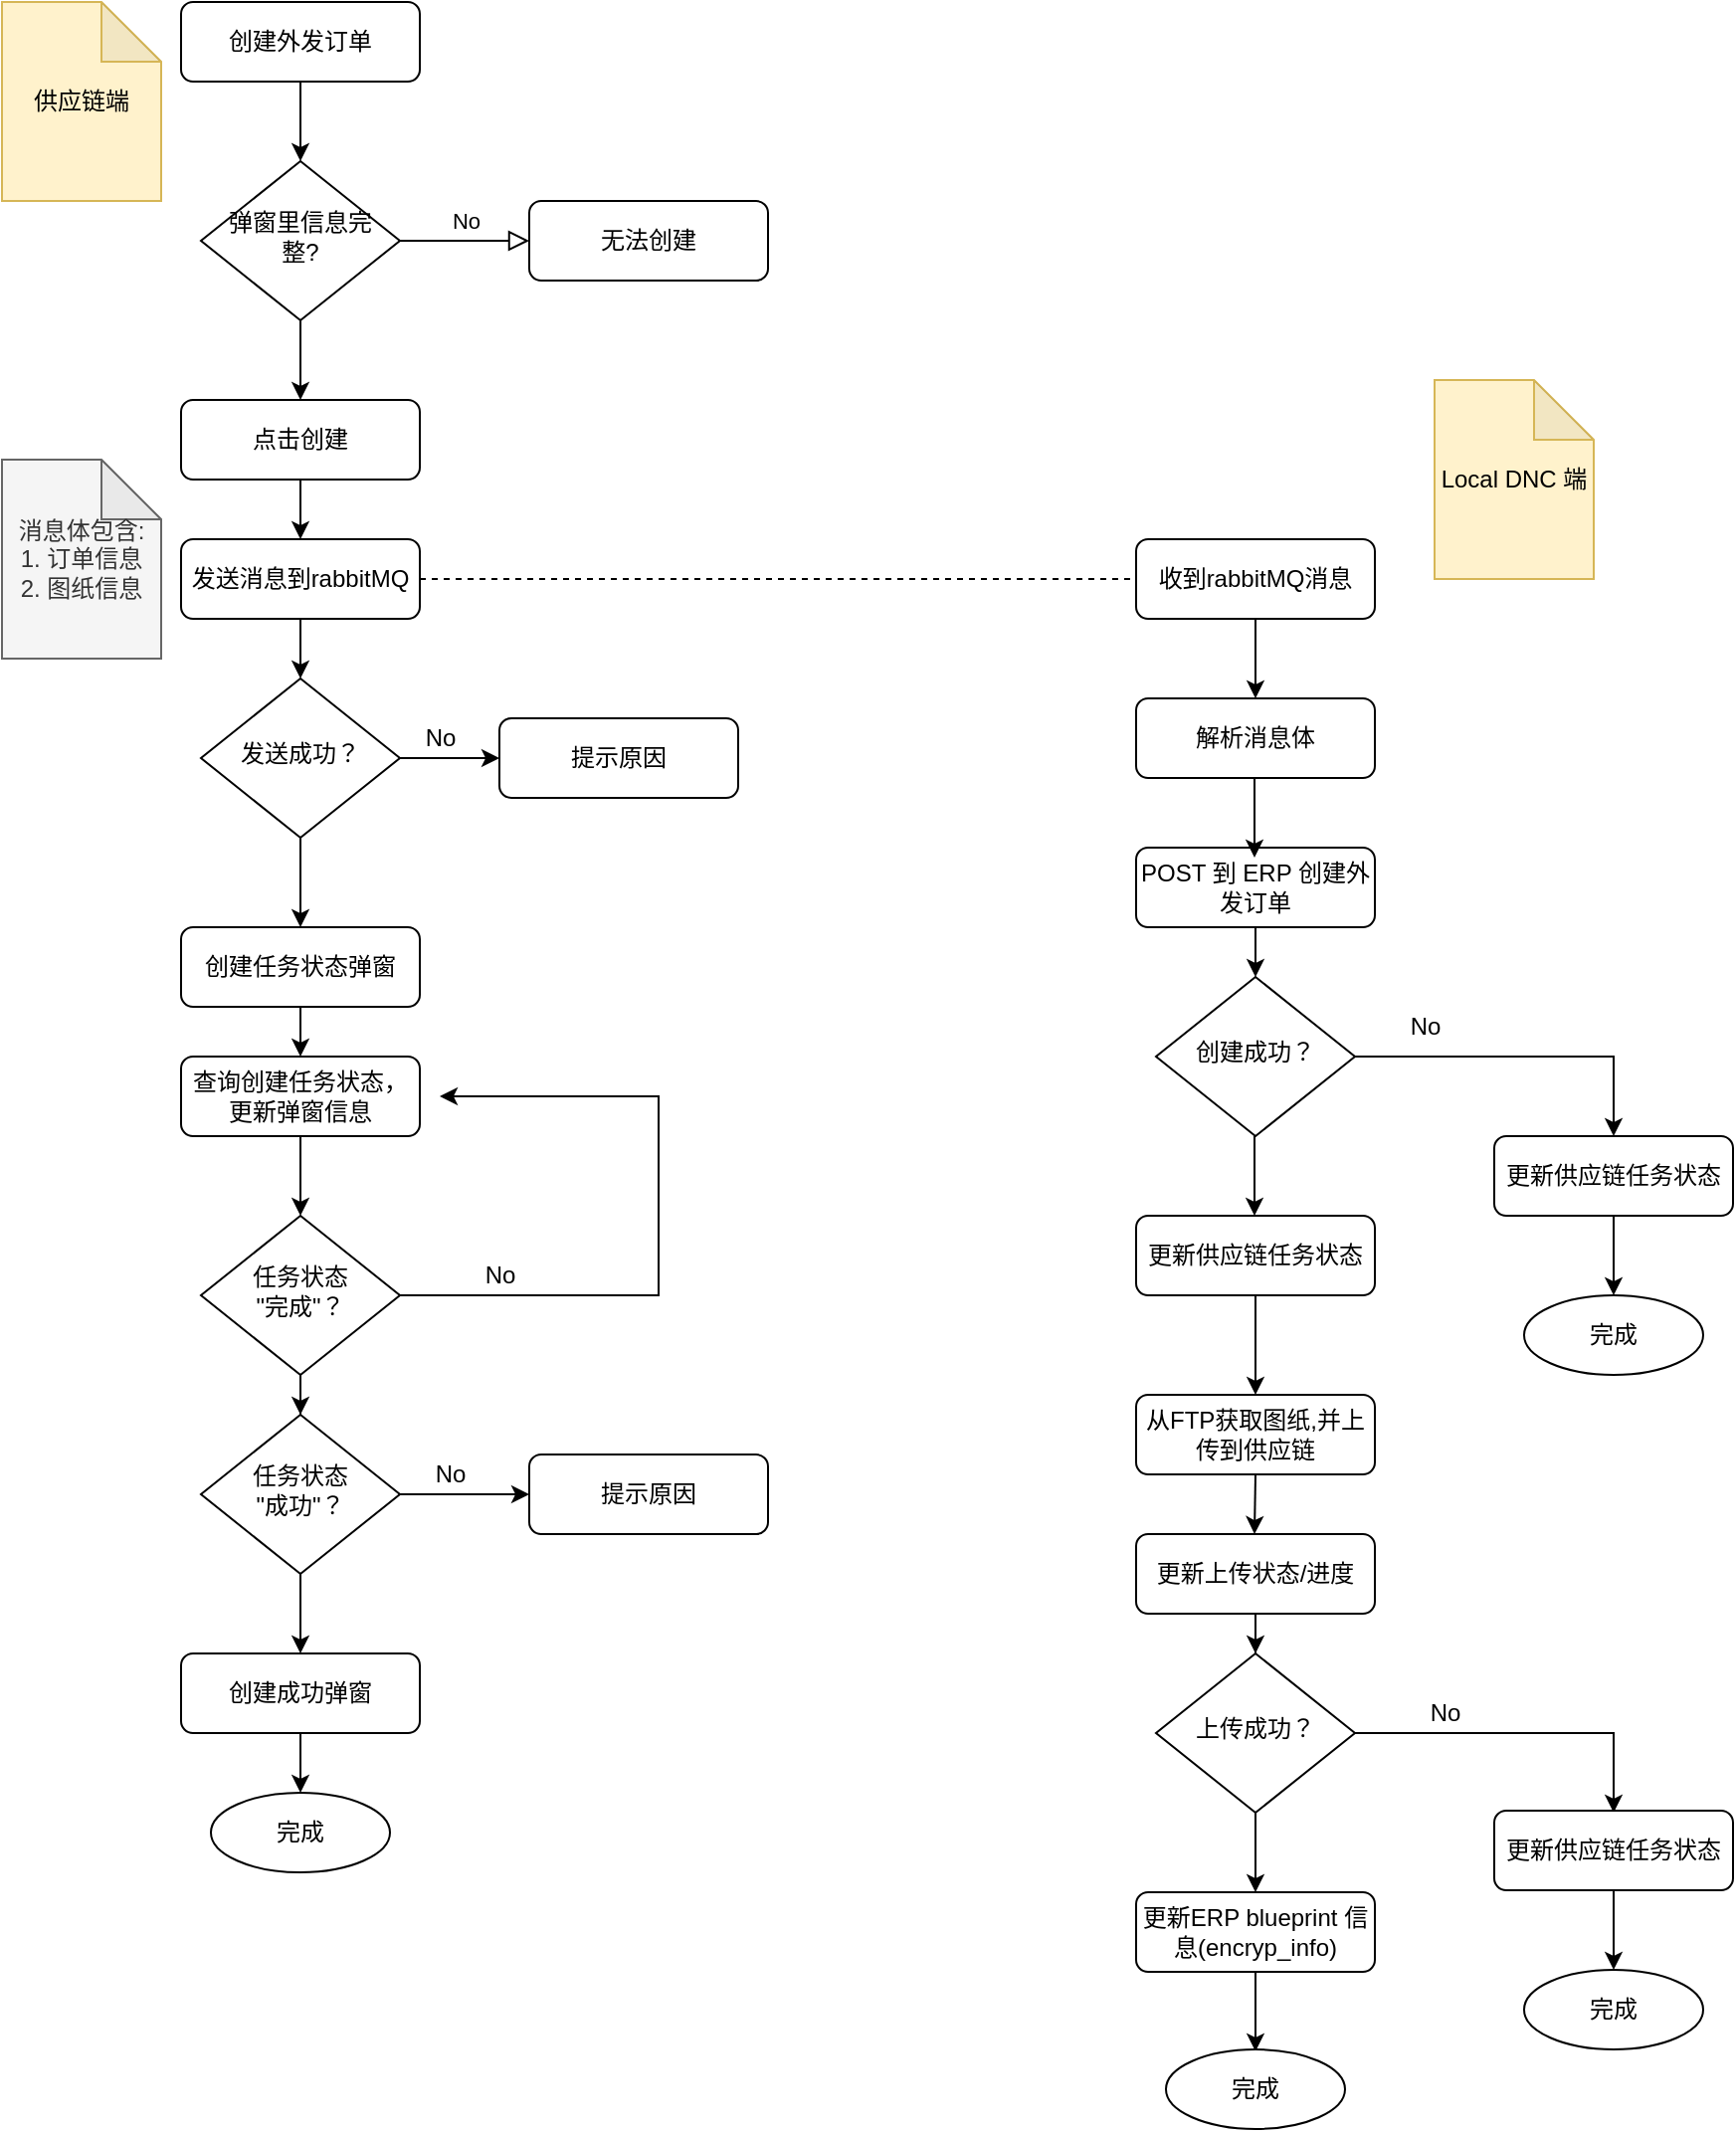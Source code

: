 <mxfile version="13.0.9" type="github">
  <diagram id="C5RBs43oDa-KdzZeNtuy" name="Page-1">
    <mxGraphModel dx="1197" dy="715" grid="1" gridSize="10" guides="1" tooltips="1" connect="1" arrows="1" fold="1" page="1" pageScale="1" pageWidth="827" pageHeight="1169" math="0" shadow="0">
      <root>
        <mxCell id="WIyWlLk6GJQsqaUBKTNV-0" />
        <mxCell id="WIyWlLk6GJQsqaUBKTNV-1" parent="WIyWlLk6GJQsqaUBKTNV-0" />
        <mxCell id="MfrIPXdbmn4lJZThsnk2-32" value="" style="edgeStyle=orthogonalEdgeStyle;rounded=0;orthogonalLoop=1;jettySize=auto;html=1;" parent="WIyWlLk6GJQsqaUBKTNV-1" source="WIyWlLk6GJQsqaUBKTNV-3" target="WIyWlLk6GJQsqaUBKTNV-6" edge="1">
          <mxGeometry relative="1" as="geometry" />
        </mxCell>
        <mxCell id="WIyWlLk6GJQsqaUBKTNV-3" value="创建外发订单" style="rounded=1;whiteSpace=wrap;html=1;fontSize=12;glass=0;strokeWidth=1;shadow=0;" parent="WIyWlLk6GJQsqaUBKTNV-1" vertex="1">
          <mxGeometry x="100" y="140" width="120" height="40" as="geometry" />
        </mxCell>
        <mxCell id="WIyWlLk6GJQsqaUBKTNV-5" value="No" style="edgeStyle=orthogonalEdgeStyle;rounded=0;html=1;jettySize=auto;orthogonalLoop=1;fontSize=11;endArrow=block;endFill=0;endSize=8;strokeWidth=1;shadow=0;labelBackgroundColor=none;" parent="WIyWlLk6GJQsqaUBKTNV-1" source="WIyWlLk6GJQsqaUBKTNV-6" target="WIyWlLk6GJQsqaUBKTNV-7" edge="1">
          <mxGeometry y="10" relative="1" as="geometry">
            <mxPoint as="offset" />
          </mxGeometry>
        </mxCell>
        <mxCell id="WIyWlLk6GJQsqaUBKTNV-6" value="弹窗里信息完整?" style="rhombus;whiteSpace=wrap;html=1;shadow=0;fontFamily=Helvetica;fontSize=12;align=center;strokeWidth=1;spacing=6;spacingTop=-4;" parent="WIyWlLk6GJQsqaUBKTNV-1" vertex="1">
          <mxGeometry x="110" y="220" width="100" height="80" as="geometry" />
        </mxCell>
        <mxCell id="WIyWlLk6GJQsqaUBKTNV-7" value="无法创建" style="rounded=1;whiteSpace=wrap;html=1;fontSize=12;glass=0;strokeWidth=1;shadow=0;" parent="WIyWlLk6GJQsqaUBKTNV-1" vertex="1">
          <mxGeometry x="275" y="240" width="120" height="40" as="geometry" />
        </mxCell>
        <mxCell id="MfrIPXdbmn4lJZThsnk2-5" value="" style="edgeStyle=orthogonalEdgeStyle;rounded=0;orthogonalLoop=1;jettySize=auto;html=1;" parent="WIyWlLk6GJQsqaUBKTNV-1" source="MfrIPXdbmn4lJZThsnk2-9" target="MfrIPXdbmn4lJZThsnk2-3" edge="1">
          <mxGeometry relative="1" as="geometry" />
        </mxCell>
        <mxCell id="MfrIPXdbmn4lJZThsnk2-1" value="点击创建" style="rounded=1;whiteSpace=wrap;html=1;fontSize=12;glass=0;strokeWidth=1;shadow=0;" parent="WIyWlLk6GJQsqaUBKTNV-1" vertex="1">
          <mxGeometry x="100" y="340" width="120" height="40" as="geometry" />
        </mxCell>
        <mxCell id="MfrIPXdbmn4lJZThsnk2-8" value="" style="edgeStyle=orthogonalEdgeStyle;rounded=0;orthogonalLoop=1;jettySize=auto;html=1;" parent="WIyWlLk6GJQsqaUBKTNV-1" source="MfrIPXdbmn4lJZThsnk2-3" target="MfrIPXdbmn4lJZThsnk2-7" edge="1">
          <mxGeometry relative="1" as="geometry" />
        </mxCell>
        <mxCell id="MfrIPXdbmn4lJZThsnk2-11" value="" style="edgeStyle=orthogonalEdgeStyle;rounded=0;orthogonalLoop=1;jettySize=auto;html=1;" parent="WIyWlLk6GJQsqaUBKTNV-1" source="MfrIPXdbmn4lJZThsnk2-3" target="MfrIPXdbmn4lJZThsnk2-6" edge="1">
          <mxGeometry relative="1" as="geometry" />
        </mxCell>
        <mxCell id="MfrIPXdbmn4lJZThsnk2-3" value="发送成功？" style="rhombus;whiteSpace=wrap;html=1;shadow=0;fontFamily=Helvetica;fontSize=12;align=center;strokeWidth=1;spacing=6;spacingTop=-4;" parent="WIyWlLk6GJQsqaUBKTNV-1" vertex="1">
          <mxGeometry x="110" y="480" width="100" height="80" as="geometry" />
        </mxCell>
        <mxCell id="MfrIPXdbmn4lJZThsnk2-6" value="提示原因" style="rounded=1;whiteSpace=wrap;html=1;fontSize=12;glass=0;strokeWidth=1;shadow=0;" parent="WIyWlLk6GJQsqaUBKTNV-1" vertex="1">
          <mxGeometry x="260" y="500" width="120" height="40" as="geometry" />
        </mxCell>
        <mxCell id="MfrIPXdbmn4lJZThsnk2-18" value="" style="edgeStyle=orthogonalEdgeStyle;rounded=0;orthogonalLoop=1;jettySize=auto;html=1;" parent="WIyWlLk6GJQsqaUBKTNV-1" source="MfrIPXdbmn4lJZThsnk2-15" target="MfrIPXdbmn4lJZThsnk2-17" edge="1">
          <mxGeometry relative="1" as="geometry" />
        </mxCell>
        <mxCell id="MfrIPXdbmn4lJZThsnk2-7" value="创建任务状态弹窗" style="rounded=1;whiteSpace=wrap;html=1;fontSize=12;glass=0;strokeWidth=1;shadow=0;" parent="WIyWlLk6GJQsqaUBKTNV-1" vertex="1">
          <mxGeometry x="100" y="605" width="120" height="40" as="geometry" />
        </mxCell>
        <mxCell id="MfrIPXdbmn4lJZThsnk2-13" value="No" style="text;html=1;align=center;verticalAlign=middle;resizable=0;points=[];autosize=1;" parent="WIyWlLk6GJQsqaUBKTNV-1" vertex="1">
          <mxGeometry x="215" y="500" width="30" height="20" as="geometry" />
        </mxCell>
        <mxCell id="MfrIPXdbmn4lJZThsnk2-9" value="发送消息到rabbitMQ" style="rounded=1;whiteSpace=wrap;html=1;fontSize=12;glass=0;strokeWidth=1;shadow=0;" parent="WIyWlLk6GJQsqaUBKTNV-1" vertex="1">
          <mxGeometry x="100" y="410" width="120" height="40" as="geometry" />
        </mxCell>
        <mxCell id="MfrIPXdbmn4lJZThsnk2-14" value="" style="edgeStyle=orthogonalEdgeStyle;rounded=0;orthogonalLoop=1;jettySize=auto;html=1;" parent="WIyWlLk6GJQsqaUBKTNV-1" source="MfrIPXdbmn4lJZThsnk2-1" target="MfrIPXdbmn4lJZThsnk2-9" edge="1">
          <mxGeometry relative="1" as="geometry">
            <mxPoint x="160" y="320" as="sourcePoint" />
            <mxPoint x="160" y="510" as="targetPoint" />
          </mxGeometry>
        </mxCell>
        <mxCell id="MfrIPXdbmn4lJZThsnk2-21" value="" style="edgeStyle=orthogonalEdgeStyle;rounded=0;orthogonalLoop=1;jettySize=auto;html=1;" parent="WIyWlLk6GJQsqaUBKTNV-1" source="MfrIPXdbmn4lJZThsnk2-17" edge="1">
          <mxGeometry relative="1" as="geometry">
            <mxPoint x="230" y="690" as="targetPoint" />
            <Array as="points">
              <mxPoint x="340" y="790" />
              <mxPoint x="340" y="690" />
            </Array>
          </mxGeometry>
        </mxCell>
        <mxCell id="MfrIPXdbmn4lJZThsnk2-25" value="" style="edgeStyle=orthogonalEdgeStyle;rounded=0;orthogonalLoop=1;jettySize=auto;html=1;" parent="WIyWlLk6GJQsqaUBKTNV-1" source="MfrIPXdbmn4lJZThsnk2-17" target="MfrIPXdbmn4lJZThsnk2-24" edge="1">
          <mxGeometry relative="1" as="geometry" />
        </mxCell>
        <mxCell id="MfrIPXdbmn4lJZThsnk2-17" value="&lt;div&gt;任务状态&lt;/div&gt;&lt;div&gt;&quot;完成&quot;？&lt;/div&gt;" style="rhombus;whiteSpace=wrap;html=1;shadow=0;fontFamily=Helvetica;fontSize=12;align=center;strokeWidth=1;spacing=6;spacingTop=-4;" parent="WIyWlLk6GJQsqaUBKTNV-1" vertex="1">
          <mxGeometry x="110" y="750" width="100" height="80" as="geometry" />
        </mxCell>
        <mxCell id="MfrIPXdbmn4lJZThsnk2-15" value="&lt;div&gt;查询创建任务状态，更新弹窗信息&lt;/div&gt;" style="rounded=1;whiteSpace=wrap;html=1;fontSize=12;glass=0;strokeWidth=1;shadow=0;" parent="WIyWlLk6GJQsqaUBKTNV-1" vertex="1">
          <mxGeometry x="100" y="670" width="120" height="40" as="geometry" />
        </mxCell>
        <mxCell id="MfrIPXdbmn4lJZThsnk2-19" value="" style="edgeStyle=orthogonalEdgeStyle;rounded=0;orthogonalLoop=1;jettySize=auto;html=1;" parent="WIyWlLk6GJQsqaUBKTNV-1" source="MfrIPXdbmn4lJZThsnk2-7" target="MfrIPXdbmn4lJZThsnk2-15" edge="1">
          <mxGeometry relative="1" as="geometry">
            <mxPoint x="160" y="645" as="sourcePoint" />
            <mxPoint x="160" y="750" as="targetPoint" />
          </mxGeometry>
        </mxCell>
        <mxCell id="MfrIPXdbmn4lJZThsnk2-22" value="No" style="text;html=1;align=center;verticalAlign=middle;resizable=0;points=[];autosize=1;" parent="WIyWlLk6GJQsqaUBKTNV-1" vertex="1">
          <mxGeometry x="245" y="770" width="30" height="20" as="geometry" />
        </mxCell>
        <mxCell id="MfrIPXdbmn4lJZThsnk2-23" value="提示原因" style="rounded=1;whiteSpace=wrap;html=1;fontSize=12;glass=0;strokeWidth=1;shadow=0;" parent="WIyWlLk6GJQsqaUBKTNV-1" vertex="1">
          <mxGeometry x="275" y="870" width="120" height="40" as="geometry" />
        </mxCell>
        <mxCell id="MfrIPXdbmn4lJZThsnk2-26" value="" style="edgeStyle=orthogonalEdgeStyle;rounded=0;orthogonalLoop=1;jettySize=auto;html=1;" parent="WIyWlLk6GJQsqaUBKTNV-1" source="MfrIPXdbmn4lJZThsnk2-24" target="MfrIPXdbmn4lJZThsnk2-23" edge="1">
          <mxGeometry relative="1" as="geometry" />
        </mxCell>
        <mxCell id="MfrIPXdbmn4lJZThsnk2-30" value="" style="edgeStyle=orthogonalEdgeStyle;rounded=0;orthogonalLoop=1;jettySize=auto;html=1;" parent="WIyWlLk6GJQsqaUBKTNV-1" source="MfrIPXdbmn4lJZThsnk2-24" target="MfrIPXdbmn4lJZThsnk2-29" edge="1">
          <mxGeometry relative="1" as="geometry" />
        </mxCell>
        <mxCell id="MfrIPXdbmn4lJZThsnk2-24" value="&lt;div&gt;任务状态&lt;/div&gt;&lt;div&gt;&quot;成功&quot;？&lt;/div&gt;" style="rhombus;whiteSpace=wrap;html=1;shadow=0;fontFamily=Helvetica;fontSize=12;align=center;strokeWidth=1;spacing=6;spacingTop=-4;" parent="WIyWlLk6GJQsqaUBKTNV-1" vertex="1">
          <mxGeometry x="110" y="850" width="100" height="80" as="geometry" />
        </mxCell>
        <mxCell id="MfrIPXdbmn4lJZThsnk2-27" value="No" style="text;html=1;align=center;verticalAlign=middle;resizable=0;points=[];autosize=1;" parent="WIyWlLk6GJQsqaUBKTNV-1" vertex="1">
          <mxGeometry x="220" y="870" width="30" height="20" as="geometry" />
        </mxCell>
        <mxCell id="kn0ChKgxOiVqOfrs6QLK-49" value="" style="edgeStyle=orthogonalEdgeStyle;rounded=0;orthogonalLoop=1;jettySize=auto;html=1;" edge="1" parent="WIyWlLk6GJQsqaUBKTNV-1" source="MfrIPXdbmn4lJZThsnk2-29">
          <mxGeometry relative="1" as="geometry">
            <mxPoint x="160" y="1040" as="targetPoint" />
          </mxGeometry>
        </mxCell>
        <mxCell id="MfrIPXdbmn4lJZThsnk2-29" value="创建成功弹窗" style="rounded=1;whiteSpace=wrap;html=1;fontSize=12;glass=0;strokeWidth=1;shadow=0;" parent="WIyWlLk6GJQsqaUBKTNV-1" vertex="1">
          <mxGeometry x="100" y="970" width="120" height="40" as="geometry" />
        </mxCell>
        <mxCell id="MfrIPXdbmn4lJZThsnk2-39" value="" style="endArrow=classic;html=1;exitX=0.5;exitY=1;exitDx=0;exitDy=0;entryX=0.5;entryY=0;entryDx=0;entryDy=0;" parent="WIyWlLk6GJQsqaUBKTNV-1" source="WIyWlLk6GJQsqaUBKTNV-6" target="MfrIPXdbmn4lJZThsnk2-1" edge="1">
          <mxGeometry width="50" height="50" relative="1" as="geometry">
            <mxPoint x="180" y="340" as="sourcePoint" />
            <mxPoint x="230" y="290" as="targetPoint" />
          </mxGeometry>
        </mxCell>
        <mxCell id="kn0ChKgxOiVqOfrs6QLK-0" value="&lt;div&gt;消息体包含:&lt;/div&gt;&lt;div&gt;1. 订单信息&lt;/div&gt;&lt;div&gt;2. 图纸信息&lt;br&gt;&lt;/div&gt;" style="shape=note;whiteSpace=wrap;html=1;backgroundOutline=1;darkOpacity=0.05;fillColor=#f5f5f5;strokeColor=#666666;fontColor=#333333;" vertex="1" parent="WIyWlLk6GJQsqaUBKTNV-1">
          <mxGeometry x="10" y="370" width="80" height="100" as="geometry" />
        </mxCell>
        <mxCell id="kn0ChKgxOiVqOfrs6QLK-1" value="&lt;div&gt;供应链端&lt;br&gt;&lt;/div&gt;" style="shape=note;whiteSpace=wrap;html=1;backgroundOutline=1;darkOpacity=0.05;fillColor=#fff2cc;strokeColor=#d6b656;" vertex="1" parent="WIyWlLk6GJQsqaUBKTNV-1">
          <mxGeometry x="10" y="140" width="80" height="100" as="geometry" />
        </mxCell>
        <mxCell id="kn0ChKgxOiVqOfrs6QLK-2" value="Local DNC 端" style="shape=note;whiteSpace=wrap;html=1;backgroundOutline=1;darkOpacity=0.05;fillColor=#fff2cc;strokeColor=#d6b656;" vertex="1" parent="WIyWlLk6GJQsqaUBKTNV-1">
          <mxGeometry x="730" y="330" width="80" height="100" as="geometry" />
        </mxCell>
        <mxCell id="kn0ChKgxOiVqOfrs6QLK-20" value="" style="edgeStyle=orthogonalEdgeStyle;rounded=0;orthogonalLoop=1;jettySize=auto;html=1;" edge="1" parent="WIyWlLk6GJQsqaUBKTNV-1" source="kn0ChKgxOiVqOfrs6QLK-4" target="kn0ChKgxOiVqOfrs6QLK-6">
          <mxGeometry relative="1" as="geometry" />
        </mxCell>
        <mxCell id="kn0ChKgxOiVqOfrs6QLK-4" value="收到rabbitMQ消息" style="rounded=1;whiteSpace=wrap;html=1;fontSize=12;glass=0;strokeWidth=1;shadow=0;" vertex="1" parent="WIyWlLk6GJQsqaUBKTNV-1">
          <mxGeometry x="580" y="410" width="120" height="40" as="geometry" />
        </mxCell>
        <mxCell id="kn0ChKgxOiVqOfrs6QLK-5" value="" style="endArrow=none;dashed=1;html=1;exitX=1;exitY=0.5;exitDx=0;exitDy=0;" edge="1" parent="WIyWlLk6GJQsqaUBKTNV-1" source="MfrIPXdbmn4lJZThsnk2-9" target="kn0ChKgxOiVqOfrs6QLK-4">
          <mxGeometry width="50" height="50" relative="1" as="geometry">
            <mxPoint x="360" y="450" as="sourcePoint" />
            <mxPoint x="410" y="400" as="targetPoint" />
          </mxGeometry>
        </mxCell>
        <mxCell id="kn0ChKgxOiVqOfrs6QLK-6" value="解析消息体" style="rounded=1;whiteSpace=wrap;html=1;fontSize=12;glass=0;strokeWidth=1;shadow=0;" vertex="1" parent="WIyWlLk6GJQsqaUBKTNV-1">
          <mxGeometry x="580" y="490" width="120" height="40" as="geometry" />
        </mxCell>
        <mxCell id="kn0ChKgxOiVqOfrs6QLK-23" value="" style="edgeStyle=orthogonalEdgeStyle;rounded=0;orthogonalLoop=1;jettySize=auto;html=1;" edge="1" parent="WIyWlLk6GJQsqaUBKTNV-1" source="kn0ChKgxOiVqOfrs6QLK-7" target="kn0ChKgxOiVqOfrs6QLK-8">
          <mxGeometry relative="1" as="geometry" />
        </mxCell>
        <mxCell id="kn0ChKgxOiVqOfrs6QLK-7" value="POST 到 ERP 创建外发订单" style="rounded=1;whiteSpace=wrap;html=1;fontSize=12;glass=0;strokeWidth=1;shadow=0;" vertex="1" parent="WIyWlLk6GJQsqaUBKTNV-1">
          <mxGeometry x="580" y="565" width="120" height="40" as="geometry" />
        </mxCell>
        <mxCell id="kn0ChKgxOiVqOfrs6QLK-39" value="" style="edgeStyle=orthogonalEdgeStyle;rounded=0;orthogonalLoop=1;jettySize=auto;html=1;exitX=1;exitY=0.5;exitDx=0;exitDy=0;" edge="1" parent="WIyWlLk6GJQsqaUBKTNV-1" source="kn0ChKgxOiVqOfrs6QLK-8">
          <mxGeometry relative="1" as="geometry">
            <mxPoint x="820" y="710" as="targetPoint" />
            <Array as="points">
              <mxPoint x="820" y="670" />
            </Array>
          </mxGeometry>
        </mxCell>
        <mxCell id="kn0ChKgxOiVqOfrs6QLK-8" value="创建成功？" style="rhombus;whiteSpace=wrap;html=1;shadow=0;fontFamily=Helvetica;fontSize=12;align=center;strokeWidth=1;spacing=6;spacingTop=-4;" vertex="1" parent="WIyWlLk6GJQsqaUBKTNV-1">
          <mxGeometry x="590" y="630" width="100" height="80" as="geometry" />
        </mxCell>
        <mxCell id="kn0ChKgxOiVqOfrs6QLK-9" value="从FTP获取图纸,并上传到供应链" style="rounded=1;whiteSpace=wrap;html=1;fontSize=12;glass=0;strokeWidth=1;shadow=0;" vertex="1" parent="WIyWlLk6GJQsqaUBKTNV-1">
          <mxGeometry x="580" y="840" width="120" height="40" as="geometry" />
        </mxCell>
        <mxCell id="kn0ChKgxOiVqOfrs6QLK-54" value="" style="edgeStyle=orthogonalEdgeStyle;rounded=0;orthogonalLoop=1;jettySize=auto;html=1;" edge="1" parent="WIyWlLk6GJQsqaUBKTNV-1" source="kn0ChKgxOiVqOfrs6QLK-10">
          <mxGeometry relative="1" as="geometry">
            <mxPoint x="640" y="1170" as="targetPoint" />
          </mxGeometry>
        </mxCell>
        <mxCell id="kn0ChKgxOiVqOfrs6QLK-10" value="更新ERP blueprint 信息(encryp_info)" style="rounded=1;whiteSpace=wrap;html=1;fontSize=12;glass=0;strokeWidth=1;shadow=0;" vertex="1" parent="WIyWlLk6GJQsqaUBKTNV-1">
          <mxGeometry x="580" y="1090" width="120" height="40" as="geometry" />
        </mxCell>
        <mxCell id="kn0ChKgxOiVqOfrs6QLK-32" value="" style="edgeStyle=orthogonalEdgeStyle;rounded=0;orthogonalLoop=1;jettySize=auto;html=1;" edge="1" parent="WIyWlLk6GJQsqaUBKTNV-1" source="kn0ChKgxOiVqOfrs6QLK-13" target="kn0ChKgxOiVqOfrs6QLK-14">
          <mxGeometry relative="1" as="geometry" />
        </mxCell>
        <mxCell id="kn0ChKgxOiVqOfrs6QLK-13" value="更新上传状态/进度" style="rounded=1;whiteSpace=wrap;html=1;fontSize=12;glass=0;strokeWidth=1;shadow=0;" vertex="1" parent="WIyWlLk6GJQsqaUBKTNV-1">
          <mxGeometry x="580" y="910" width="120" height="40" as="geometry" />
        </mxCell>
        <mxCell id="kn0ChKgxOiVqOfrs6QLK-34" value="" style="edgeStyle=orthogonalEdgeStyle;rounded=0;orthogonalLoop=1;jettySize=auto;html=1;" edge="1" parent="WIyWlLk6GJQsqaUBKTNV-1" source="kn0ChKgxOiVqOfrs6QLK-14">
          <mxGeometry relative="1" as="geometry">
            <mxPoint x="640" y="1090" as="targetPoint" />
          </mxGeometry>
        </mxCell>
        <mxCell id="kn0ChKgxOiVqOfrs6QLK-36" value="" style="edgeStyle=orthogonalEdgeStyle;rounded=0;orthogonalLoop=1;jettySize=auto;html=1;" edge="1" parent="WIyWlLk6GJQsqaUBKTNV-1" source="kn0ChKgxOiVqOfrs6QLK-14">
          <mxGeometry relative="1" as="geometry">
            <mxPoint x="820" y="1050" as="targetPoint" />
            <Array as="points">
              <mxPoint x="820" y="1010" />
            </Array>
          </mxGeometry>
        </mxCell>
        <mxCell id="kn0ChKgxOiVqOfrs6QLK-14" value="上传成功？" style="rhombus;whiteSpace=wrap;html=1;shadow=0;fontFamily=Helvetica;fontSize=12;align=center;strokeWidth=1;spacing=6;spacingTop=-4;" vertex="1" parent="WIyWlLk6GJQsqaUBKTNV-1">
          <mxGeometry x="590" y="970" width="100" height="80" as="geometry" />
        </mxCell>
        <mxCell id="kn0ChKgxOiVqOfrs6QLK-29" value="" style="endArrow=classic;html=1;" edge="1" parent="WIyWlLk6GJQsqaUBKTNV-1">
          <mxGeometry width="50" height="50" relative="1" as="geometry">
            <mxPoint x="639.5" y="530" as="sourcePoint" />
            <mxPoint x="639.5" y="570" as="targetPoint" />
          </mxGeometry>
        </mxCell>
        <mxCell id="kn0ChKgxOiVqOfrs6QLK-30" value="" style="endArrow=classic;html=1;" edge="1" parent="WIyWlLk6GJQsqaUBKTNV-1">
          <mxGeometry width="50" height="50" relative="1" as="geometry">
            <mxPoint x="639.5" y="710" as="sourcePoint" />
            <mxPoint x="639.5" y="750" as="targetPoint" />
          </mxGeometry>
        </mxCell>
        <mxCell id="kn0ChKgxOiVqOfrs6QLK-31" value="" style="endArrow=classic;html=1;" edge="1" parent="WIyWlLk6GJQsqaUBKTNV-1">
          <mxGeometry width="50" height="50" relative="1" as="geometry">
            <mxPoint x="640" y="880" as="sourcePoint" />
            <mxPoint x="639.5" y="910" as="targetPoint" />
          </mxGeometry>
        </mxCell>
        <mxCell id="kn0ChKgxOiVqOfrs6QLK-37" value="No" style="text;html=1;align=center;verticalAlign=middle;resizable=0;points=[];autosize=1;" vertex="1" parent="WIyWlLk6GJQsqaUBKTNV-1">
          <mxGeometry x="720" y="990" width="30" height="20" as="geometry" />
        </mxCell>
        <mxCell id="kn0ChKgxOiVqOfrs6QLK-40" value="No" style="text;html=1;align=center;verticalAlign=middle;resizable=0;points=[];autosize=1;" vertex="1" parent="WIyWlLk6GJQsqaUBKTNV-1">
          <mxGeometry x="710" y="645" width="30" height="20" as="geometry" />
        </mxCell>
        <mxCell id="kn0ChKgxOiVqOfrs6QLK-47" value="" style="edgeStyle=orthogonalEdgeStyle;rounded=0;orthogonalLoop=1;jettySize=auto;html=1;" edge="1" parent="WIyWlLk6GJQsqaUBKTNV-1" source="kn0ChKgxOiVqOfrs6QLK-41" target="kn0ChKgxOiVqOfrs6QLK-46">
          <mxGeometry relative="1" as="geometry" />
        </mxCell>
        <mxCell id="kn0ChKgxOiVqOfrs6QLK-41" value="更新供应链任务状态" style="rounded=1;whiteSpace=wrap;html=1;fontSize=12;glass=0;strokeWidth=1;shadow=0;" vertex="1" parent="WIyWlLk6GJQsqaUBKTNV-1">
          <mxGeometry x="760" y="710" width="120" height="40" as="geometry" />
        </mxCell>
        <mxCell id="kn0ChKgxOiVqOfrs6QLK-44" value="" style="edgeStyle=orthogonalEdgeStyle;rounded=0;orthogonalLoop=1;jettySize=auto;html=1;" edge="1" parent="WIyWlLk6GJQsqaUBKTNV-1" source="kn0ChKgxOiVqOfrs6QLK-42">
          <mxGeometry relative="1" as="geometry">
            <mxPoint x="640" y="840" as="targetPoint" />
          </mxGeometry>
        </mxCell>
        <mxCell id="kn0ChKgxOiVqOfrs6QLK-42" value="更新供应链任务状态" style="rounded=1;whiteSpace=wrap;html=1;fontSize=12;glass=0;strokeWidth=1;shadow=0;" vertex="1" parent="WIyWlLk6GJQsqaUBKTNV-1">
          <mxGeometry x="580" y="750" width="120" height="40" as="geometry" />
        </mxCell>
        <mxCell id="kn0ChKgxOiVqOfrs6QLK-45" value="&lt;div&gt;完成&lt;br&gt;&lt;/div&gt;" style="ellipse;whiteSpace=wrap;html=1;" vertex="1" parent="WIyWlLk6GJQsqaUBKTNV-1">
          <mxGeometry x="115" y="1040" width="90" height="40" as="geometry" />
        </mxCell>
        <mxCell id="kn0ChKgxOiVqOfrs6QLK-46" value="&lt;div&gt;完成&lt;br&gt;&lt;/div&gt;" style="ellipse;whiteSpace=wrap;html=1;" vertex="1" parent="WIyWlLk6GJQsqaUBKTNV-1">
          <mxGeometry x="775" y="790" width="90" height="40" as="geometry" />
        </mxCell>
        <mxCell id="kn0ChKgxOiVqOfrs6QLK-50" value="" style="edgeStyle=orthogonalEdgeStyle;rounded=0;orthogonalLoop=1;jettySize=auto;html=1;" edge="1" parent="WIyWlLk6GJQsqaUBKTNV-1" source="kn0ChKgxOiVqOfrs6QLK-51" target="kn0ChKgxOiVqOfrs6QLK-52">
          <mxGeometry relative="1" as="geometry" />
        </mxCell>
        <mxCell id="kn0ChKgxOiVqOfrs6QLK-51" value="更新供应链任务状态" style="rounded=1;whiteSpace=wrap;html=1;fontSize=12;glass=0;strokeWidth=1;shadow=0;" vertex="1" parent="WIyWlLk6GJQsqaUBKTNV-1">
          <mxGeometry x="760" y="1049" width="120" height="40" as="geometry" />
        </mxCell>
        <mxCell id="kn0ChKgxOiVqOfrs6QLK-52" value="&lt;div&gt;完成&lt;br&gt;&lt;/div&gt;" style="ellipse;whiteSpace=wrap;html=1;" vertex="1" parent="WIyWlLk6GJQsqaUBKTNV-1">
          <mxGeometry x="775" y="1129" width="90" height="40" as="geometry" />
        </mxCell>
        <mxCell id="kn0ChKgxOiVqOfrs6QLK-55" value="&lt;div&gt;完成&lt;br&gt;&lt;/div&gt;" style="ellipse;whiteSpace=wrap;html=1;" vertex="1" parent="WIyWlLk6GJQsqaUBKTNV-1">
          <mxGeometry x="595" y="1169" width="90" height="40" as="geometry" />
        </mxCell>
      </root>
    </mxGraphModel>
  </diagram>
</mxfile>
